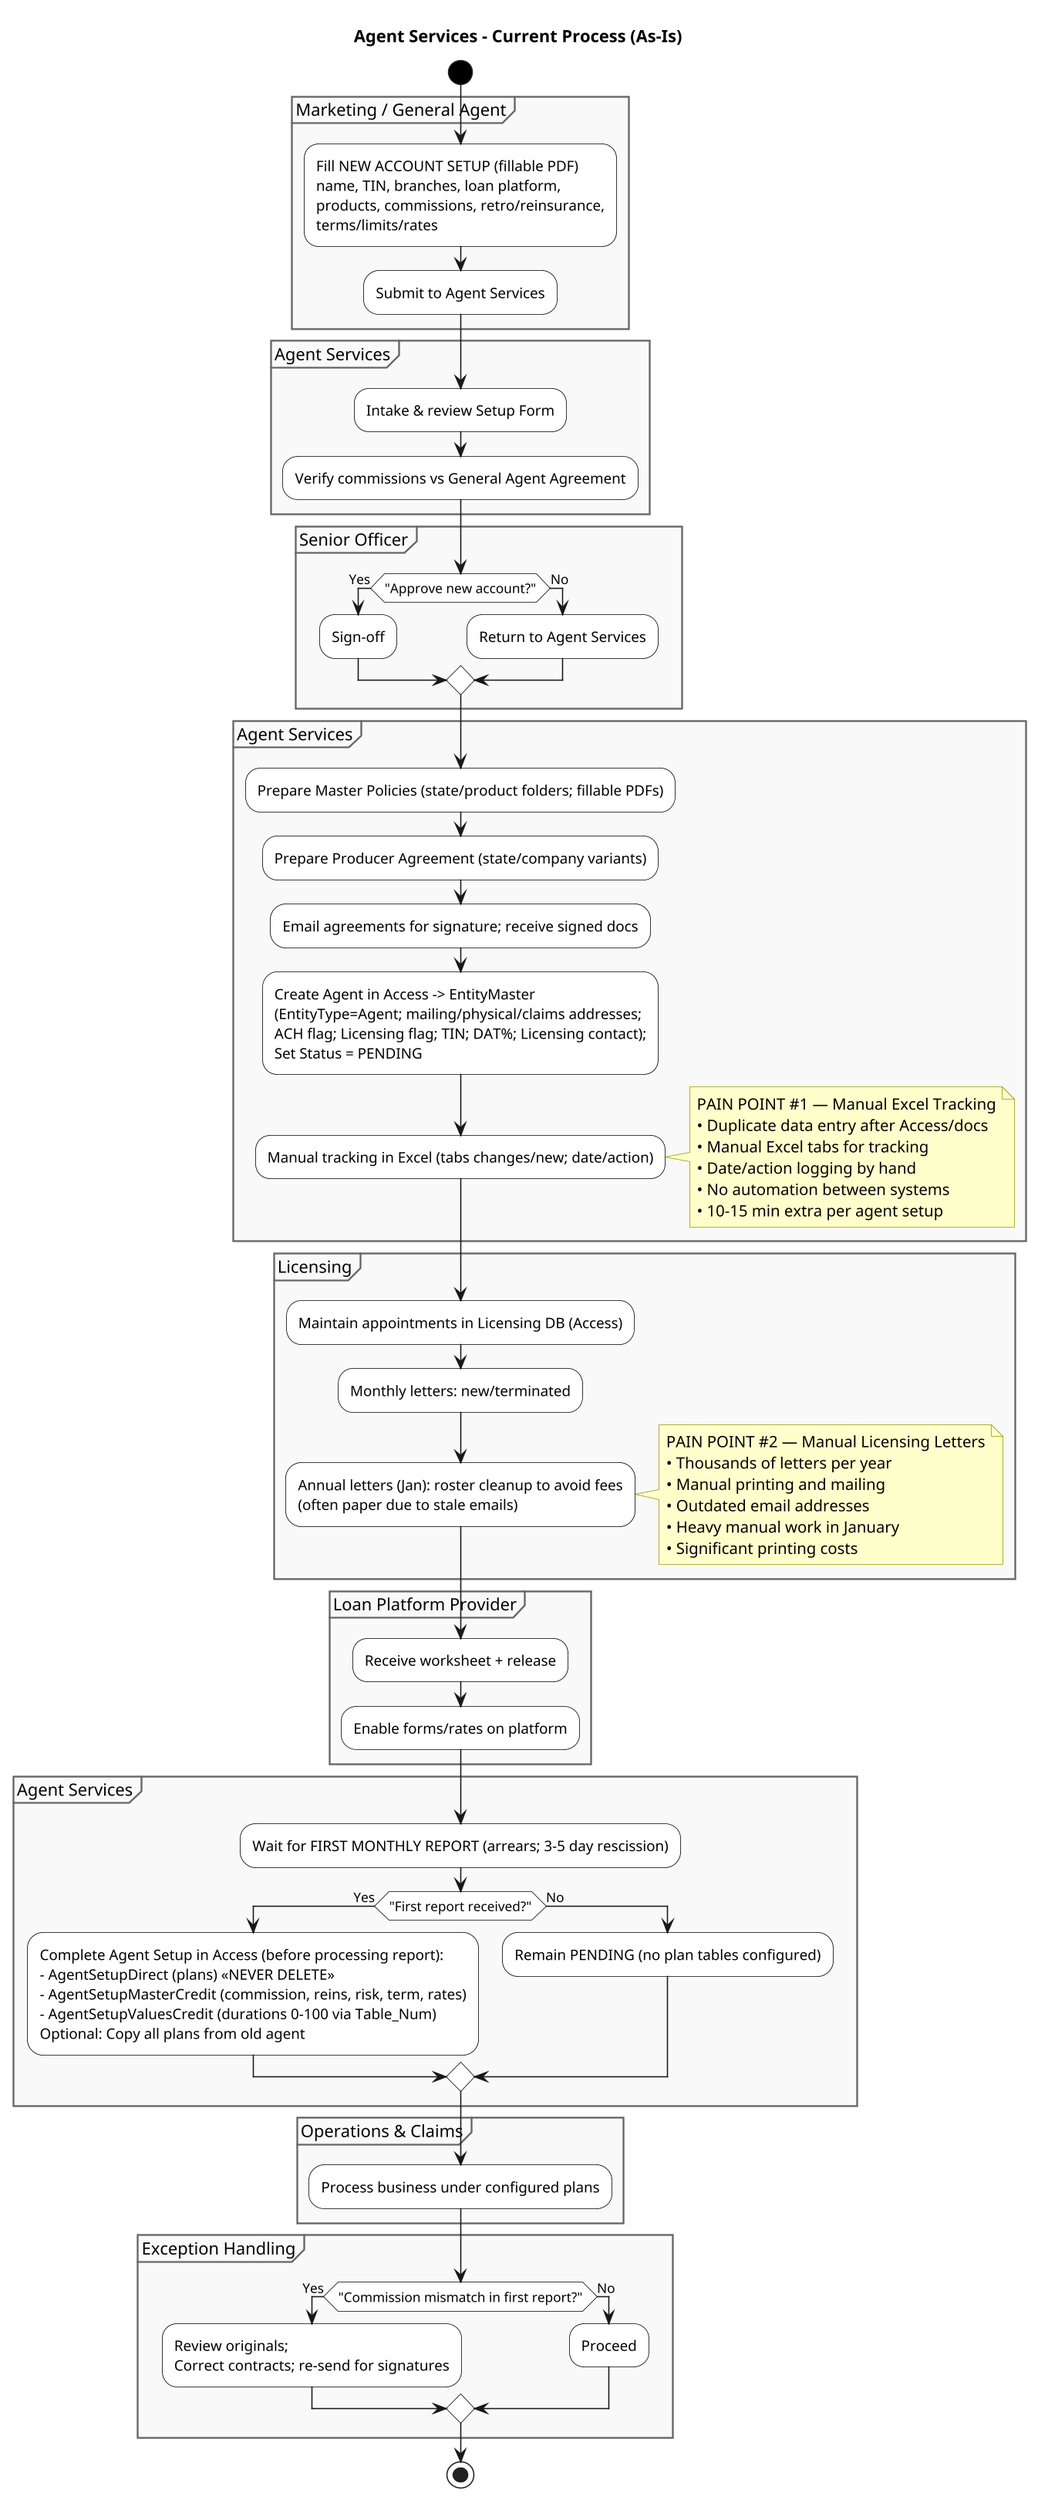 @startuml
title Agent Services - Current Process (As-Is)

skinparam dpi 150
skinparam activity {
  BackgroundColor White
  BorderColor Black
  StartColor Black
  EndColor Black
  DiamondBackgroundColor White
  DiamondBorderColor Black
  RoundCorner 20
}
skinparam note {
  BackgroundColor #FFFFCC
  BorderColor #999900
}
skinparam partitionBorderColor #666666
skinparam partitionBackgroundColor #F9F9F9
skinparam shadowing false

start

partition "Marketing / General Agent" {
  :Fill NEW ACCOUNT SETUP (fillable PDF)\nname, TIN, branches, loan platform,\nproducts, commissions, retro/reinsurance,\nterms/limits/rates;
  :Submit to Agent Services;
}

partition "Agent Services" {
  :Intake & review Setup Form;
  :Verify commissions vs General Agent Agreement;
}

partition "Senior Officer" {
  if ("Approve new account?") then (Yes)
    :Sign-off;
  else (No)
    :Return to Agent Services;
  endif
}

partition "Agent Services" {
  :Prepare Master Policies (state/product folders; fillable PDFs);
  :Prepare Producer Agreement (state/company variants);
  :Email agreements for signature; receive signed docs;
  :Create Agent in Access -> EntityMaster\n(EntityType=Agent; mailing/physical/claims addresses;\nACH flag; Licensing flag; TIN; DAT%; Licensing contact);\nSet Status = PENDING;
  :Manual tracking in Excel (tabs changes/new; date/action);
  note right
  PAIN POINT #1 — Manual Excel Tracking
  • Duplicate data entry after Access/docs
  • Manual Excel tabs for tracking
  • Date/action logging by hand
  • No automation between systems
  • 10-15 min extra per agent setup
  end note
}

partition "Licensing" {
  :Maintain appointments in Licensing DB (Access);
  :Monthly letters: new/terminated;
  :Annual letters (Jan): roster cleanup to avoid fees\n(often paper due to stale emails);
  note right
  PAIN POINT #2 — Manual Licensing Letters
  • Thousands of letters per year
  • Manual printing and mailing
  • Outdated email addresses
  • Heavy manual work in January
  • Significant printing costs
  end note
}

partition "Loan Platform Provider" {
  :Receive worksheet + release;
  :Enable forms/rates on platform;
}

partition "Agent Services" {
  :Wait for FIRST MONTHLY REPORT (arrears; 3-5 day rescission);
  if ("First report received?") then (Yes)
    :Complete Agent Setup in Access (before processing report):\n- AgentSetupDirect (plans) «NEVER DELETE»\n- AgentSetupMasterCredit (commission, reins, risk, term, rates)\n- AgentSetupValuesCredit (durations 0-100 via Table_Num)\nOptional: Copy all plans from old agent;
  else (No)
    :Remain PENDING (no plan tables configured);
  endif
}

partition "Operations & Claims" {
  :Process business under configured plans;
}

partition "Exception Handling" {
  if ("Commission mismatch in first report?") then (Yes)
    :Review originals;\nCorrect contracts; re-send for signatures;
  else (No)
    :Proceed;
  endif
}

stop

@enduml